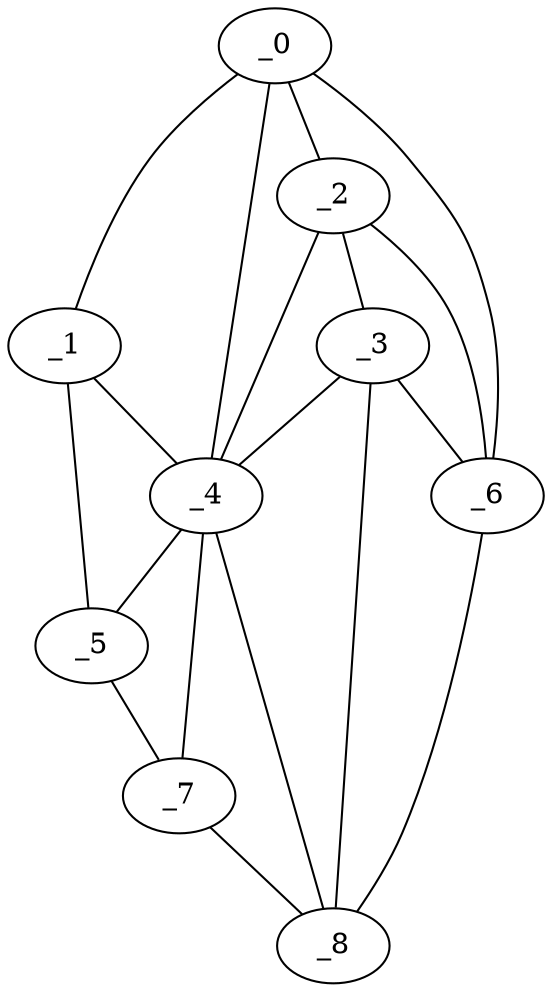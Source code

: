 graph "obj45__180.gxl" {
	_0	 [x=14,
		y=47];
	_1	 [x=22,
		y=88];
	_0 -- _1	 [valence=1];
	_2	 [x=30,
		y=39];
	_0 -- _2	 [valence=2];
	_4	 [x=41,
		y=78];
	_0 -- _4	 [valence=2];
	_6	 [x=44,
		y=16];
	_0 -- _6	 [valence=1];
	_1 -- _4	 [valence=2];
	_5	 [x=42,
		y=95];
	_1 -- _5	 [valence=1];
	_3	 [x=40,
		y=35];
	_2 -- _3	 [valence=2];
	_2 -- _4	 [valence=1];
	_2 -- _6	 [valence=1];
	_3 -- _4	 [valence=2];
	_3 -- _6	 [valence=2];
	_8	 [x=125,
		y=17];
	_3 -- _8	 [valence=2];
	_4 -- _5	 [valence=1];
	_7	 [x=122,
		y=111];
	_4 -- _7	 [valence=2];
	_4 -- _8	 [valence=1];
	_5 -- _7	 [valence=1];
	_6 -- _8	 [valence=1];
	_7 -- _8	 [valence=1];
}
